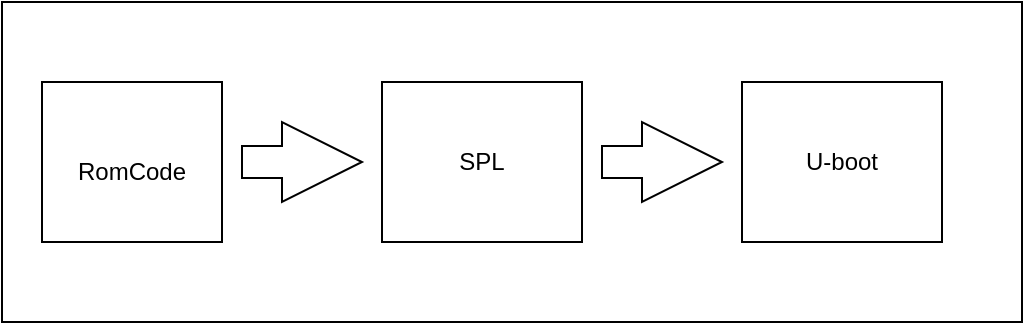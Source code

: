 <mxfile version="17.1.3" type="github">
  <diagram id="w5VMh8vdoyv8YXjlsg2v" name="第 1 页">
    <mxGraphModel dx="783" dy="337" grid="1" gridSize="10" guides="1" tooltips="1" connect="1" arrows="1" fold="1" page="1" pageScale="1" pageWidth="850" pageHeight="1100" math="0" shadow="0">
      <root>
        <mxCell id="0" />
        <mxCell id="1" parent="0" />
        <mxCell id="5gGFXgINwKCpXytrpDTJ-8" value="" style="rounded=0;whiteSpace=wrap;html=1;" vertex="1" parent="1">
          <mxGeometry x="50" y="90" width="510" height="160" as="geometry" />
        </mxCell>
        <mxCell id="5gGFXgINwKCpXytrpDTJ-1" value="" style="rounded=0;whiteSpace=wrap;html=1;" vertex="1" parent="1">
          <mxGeometry x="70" y="130" width="90" height="80" as="geometry" />
        </mxCell>
        <mxCell id="5gGFXgINwKCpXytrpDTJ-2" value="SPL" style="rounded=0;whiteSpace=wrap;html=1;" vertex="1" parent="1">
          <mxGeometry x="240" y="130" width="100" height="80" as="geometry" />
        </mxCell>
        <mxCell id="5gGFXgINwKCpXytrpDTJ-3" value="U-boot" style="rounded=0;whiteSpace=wrap;html=1;" vertex="1" parent="1">
          <mxGeometry x="420" y="130" width="100" height="80" as="geometry" />
        </mxCell>
        <mxCell id="5gGFXgINwKCpXytrpDTJ-4" value="RomCode" style="text;html=1;strokeColor=none;fillColor=none;align=center;verticalAlign=middle;whiteSpace=wrap;rounded=0;" vertex="1" parent="1">
          <mxGeometry x="85" y="160" width="60" height="30" as="geometry" />
        </mxCell>
        <mxCell id="5gGFXgINwKCpXytrpDTJ-5" value="" style="html=1;shadow=0;dashed=0;align=center;verticalAlign=middle;shape=mxgraph.arrows2.arrow;dy=0.6;dx=40;notch=0;" vertex="1" parent="1">
          <mxGeometry x="170" y="150" width="60" height="40" as="geometry" />
        </mxCell>
        <mxCell id="5gGFXgINwKCpXytrpDTJ-6" value="" style="html=1;shadow=0;dashed=0;align=center;verticalAlign=middle;shape=mxgraph.arrows2.arrow;dy=0.6;dx=40;notch=0;" vertex="1" parent="1">
          <mxGeometry x="350" y="150" width="60" height="40" as="geometry" />
        </mxCell>
      </root>
    </mxGraphModel>
  </diagram>
</mxfile>

